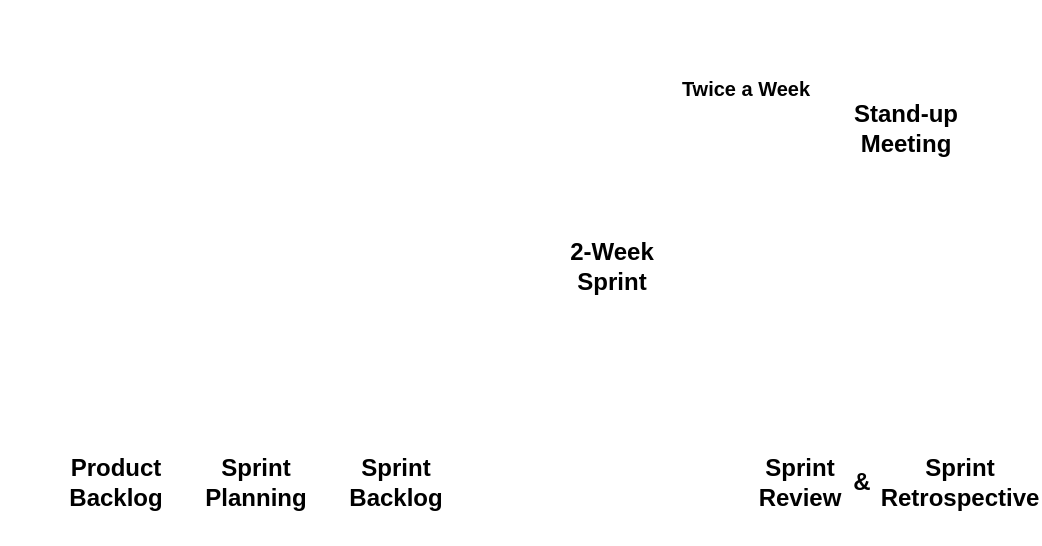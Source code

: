 <mxfile version="20.6.0" type="github" pages="2">
  <diagram id="-uNPK8GDD8U0g4mxpW3N" name="Page-1">
    <mxGraphModel dx="942" dy="606" grid="1" gridSize="10" guides="1" tooltips="1" connect="1" arrows="1" fold="1" page="0" pageScale="1" pageWidth="827" pageHeight="1169" math="0" shadow="0">
      <root>
        <mxCell id="0" />
        <mxCell id="1" parent="0" />
        <mxCell id="MRqg72SrQeY9hRM3BUW8-22" value="" style="group" parent="1" vertex="1" connectable="0">
          <mxGeometry x="87" y="291" width="520" height="272" as="geometry" />
        </mxCell>
        <mxCell id="MRqg72SrQeY9hRM3BUW8-1" value="" style="shape=image;verticalLabelPosition=bottom;labelBackgroundColor=default;verticalAlign=top;aspect=fixed;imageAspect=0;image=https://www.pm-partners.com.au/wp-content/uploads/2021/06/blog-scrum-process-opt.jpg;" parent="MRqg72SrQeY9hRM3BUW8-22" vertex="1">
          <mxGeometry width="520" height="272" as="geometry" />
        </mxCell>
        <mxCell id="MRqg72SrQeY9hRM3BUW8-2" value="" style="rounded=0;whiteSpace=wrap;html=1;fontSize=16;strokeColor=none;" parent="MRqg72SrQeY9hRM3BUW8-22" vertex="1">
          <mxGeometry x="8" width="185" height="143" as="geometry" />
        </mxCell>
        <mxCell id="MRqg72SrQeY9hRM3BUW8-3" value="" style="rounded=0;whiteSpace=wrap;html=1;fontSize=16;strokeColor=none;" parent="MRqg72SrQeY9hRM3BUW8-22" vertex="1">
          <mxGeometry x="30" y="3" width="185" height="143" as="geometry" />
        </mxCell>
        <mxCell id="MRqg72SrQeY9hRM3BUW8-4" value="" style="rounded=0;whiteSpace=wrap;html=1;fontSize=16;strokeColor=none;" parent="MRqg72SrQeY9hRM3BUW8-22" vertex="1">
          <mxGeometry x="133" y="9" width="110" height="90" as="geometry" />
        </mxCell>
        <mxCell id="MRqg72SrQeY9hRM3BUW8-5" value="" style="rounded=0;whiteSpace=wrap;html=1;fontSize=16;strokeColor=none;" parent="MRqg72SrQeY9hRM3BUW8-22" vertex="1">
          <mxGeometry x="363" y="70" width="20" height="10" as="geometry" />
        </mxCell>
        <mxCell id="MRqg72SrQeY9hRM3BUW8-6" value="" style="rounded=0;whiteSpace=wrap;html=1;fontSize=16;strokeColor=none;" parent="MRqg72SrQeY9hRM3BUW8-22" vertex="1">
          <mxGeometry x="413" y="39" width="80" height="30" as="geometry" />
        </mxCell>
        <mxCell id="MRqg72SrQeY9hRM3BUW8-7" value="" style="rounded=0;whiteSpace=wrap;html=1;fontSize=16;strokeColor=none;" parent="MRqg72SrQeY9hRM3BUW8-22" vertex="1">
          <mxGeometry x="30" y="226" width="203" height="43" as="geometry" />
        </mxCell>
        <mxCell id="MRqg72SrQeY9hRM3BUW8-8" value="" style="rounded=0;whiteSpace=wrap;html=1;fontSize=16;strokeColor=none;" parent="MRqg72SrQeY9hRM3BUW8-22" vertex="1">
          <mxGeometry x="413" y="226" width="90" height="33" as="geometry" />
        </mxCell>
        <mxCell id="MRqg72SrQeY9hRM3BUW8-9" value="" style="rounded=0;whiteSpace=wrap;html=1;fontSize=16;strokeColor=none;" parent="MRqg72SrQeY9hRM3BUW8-22" vertex="1">
          <mxGeometry x="273" y="119.5" width="70" height="33" as="geometry" />
        </mxCell>
        <mxCell id="MRqg72SrQeY9hRM3BUW8-10" value="" style="rounded=0;whiteSpace=wrap;html=1;fontSize=16;strokeColor=none;" parent="MRqg72SrQeY9hRM3BUW8-22" vertex="1">
          <mxGeometry x="413" y="129.5" width="90" height="33" as="geometry" />
        </mxCell>
        <mxCell id="MRqg72SrQeY9hRM3BUW8-13" value="Product Backlog" style="rounded=0;whiteSpace=wrap;html=1;fillColor=none;strokeColor=none;fontStyle=1" parent="1" vertex="1">
          <mxGeometry x="110" y="517" width="70" height="30" as="geometry" />
        </mxCell>
        <mxCell id="MRqg72SrQeY9hRM3BUW8-14" value="Sprint Planning" style="rounded=0;whiteSpace=wrap;html=1;fillColor=none;strokeColor=none;fontStyle=1" parent="1" vertex="1">
          <mxGeometry x="180" y="517" width="70" height="30" as="geometry" />
        </mxCell>
        <mxCell id="MRqg72SrQeY9hRM3BUW8-15" value="Sprint Backlog" style="rounded=0;whiteSpace=wrap;html=1;fillColor=none;strokeColor=none;fontStyle=1" parent="1" vertex="1">
          <mxGeometry x="250" y="517" width="70" height="30" as="geometry" />
        </mxCell>
        <mxCell id="MRqg72SrQeY9hRM3BUW8-16" value="2-Week&lt;br&gt;Sprint" style="rounded=0;whiteSpace=wrap;html=1;fillColor=none;strokeColor=none;fontStyle=1" parent="1" vertex="1">
          <mxGeometry x="358" y="409" width="70" height="30" as="geometry" />
        </mxCell>
        <mxCell id="MRqg72SrQeY9hRM3BUW8-18" value="&lt;font style=&quot;font-size: 10px;&quot;&gt;Twice a Week&lt;/font&gt;" style="rounded=0;whiteSpace=wrap;html=1;fillColor=none;strokeColor=none;fontStyle=1" parent="1" vertex="1">
          <mxGeometry x="419" y="320" width="82" height="30" as="geometry" />
        </mxCell>
        <mxCell id="MRqg72SrQeY9hRM3BUW8-19" value="Stand-up Meeting" style="rounded=0;whiteSpace=wrap;html=1;fillColor=none;strokeColor=none;fontStyle=1" parent="1" vertex="1">
          <mxGeometry x="499" y="340" width="82" height="30" as="geometry" />
        </mxCell>
        <mxCell id="MRqg72SrQeY9hRM3BUW8-24" value="" style="group" parent="1" vertex="1" connectable="0">
          <mxGeometry x="452" y="516" width="150" height="31" as="geometry" />
        </mxCell>
        <mxCell id="MRqg72SrQeY9hRM3BUW8-17" value="Sprint Review" style="rounded=0;whiteSpace=wrap;html=1;fillColor=none;strokeColor=none;fontStyle=1" parent="MRqg72SrQeY9hRM3BUW8-24" vertex="1">
          <mxGeometry width="70" height="31" as="geometry" />
        </mxCell>
        <mxCell id="MRqg72SrQeY9hRM3BUW8-21" value="Sprint Retrospective" style="rounded=0;whiteSpace=wrap;html=1;fillColor=none;strokeColor=none;fontStyle=1" parent="MRqg72SrQeY9hRM3BUW8-24" vertex="1">
          <mxGeometry x="80" width="70" height="31" as="geometry" />
        </mxCell>
        <mxCell id="MRqg72SrQeY9hRM3BUW8-23" value="&amp;amp;" style="rounded=0;whiteSpace=wrap;html=1;fillColor=none;strokeColor=none;fontStyle=1" parent="MRqg72SrQeY9hRM3BUW8-24" vertex="1">
          <mxGeometry x="51" width="30" height="31" as="geometry" />
        </mxCell>
      </root>
    </mxGraphModel>
  </diagram>
  <diagram id="7rzUSaqEKeOkCz2lr-Ri" name="Page-2">
    <mxGraphModel dx="650" dy="418" grid="1" gridSize="10" guides="1" tooltips="1" connect="1" arrows="1" fold="1" page="1" pageScale="1" pageWidth="827" pageHeight="1169" math="0" shadow="0">
      <root>
        <mxCell id="0" />
        <mxCell id="1" parent="0" />
        <mxCell id="2s3aP97JNcKoO3tsTwnM-1" value="" style="rounded=0;whiteSpace=wrap;html=1;" vertex="1" parent="1">
          <mxGeometry x="440" y="200" width="80" height="80" as="geometry" />
        </mxCell>
        <mxCell id="2s3aP97JNcKoO3tsTwnM-2" value="" style="rounded=0;whiteSpace=wrap;html=1;" vertex="1" parent="1">
          <mxGeometry x="320" y="200" width="80" height="80" as="geometry" />
        </mxCell>
        <mxCell id="2s3aP97JNcKoO3tsTwnM-5" style="edgeStyle=orthogonalEdgeStyle;rounded=0;orthogonalLoop=1;jettySize=auto;html=1;exitX=0.486;exitY=-0.012;exitDx=0;exitDy=0;exitPerimeter=0;fillColor=#d5e8d4;strokeColor=#82b366;entryX=0.486;entryY=-0.047;entryDx=0;entryDy=0;entryPerimeter=0;" edge="1" parent="1" source="2s3aP97JNcKoO3tsTwnM-3" target="2s3aP97JNcKoO3tsTwnM-4">
          <mxGeometry relative="1" as="geometry">
            <mxPoint x="360" y="140" as="targetPoint" />
            <Array as="points">
              <mxPoint x="480" y="180" />
              <mxPoint x="360" y="180" />
            </Array>
          </mxGeometry>
        </mxCell>
        <mxCell id="2s3aP97JNcKoO3tsTwnM-3" value="" style="html=1;verticalLabelPosition=bottom;align=center;labelBackgroundColor=#ffffff;verticalAlign=top;strokeWidth=2;strokeColor=#0080F0;shadow=0;dashed=0;shape=mxgraph.ios7.icons.data;" vertex="1" parent="1">
          <mxGeometry x="468" y="225.45" width="24" height="29.1" as="geometry" />
        </mxCell>
        <mxCell id="2s3aP97JNcKoO3tsTwnM-4" value="" style="html=1;verticalLabelPosition=bottom;align=center;labelBackgroundColor=#ffffff;verticalAlign=top;strokeWidth=2;strokeColor=#0080F0;shadow=0;dashed=0;shape=mxgraph.ios7.icons.data;" vertex="1" parent="1">
          <mxGeometry x="348" y="225.45" width="24" height="29.1" as="geometry" />
        </mxCell>
        <mxCell id="2s3aP97JNcKoO3tsTwnM-7" value="Azure UK South" style="rounded=0;whiteSpace=wrap;html=1;fillColor=none;strokeColor=none;" vertex="1" parent="1">
          <mxGeometry x="445" y="290" width="70" height="30" as="geometry" />
        </mxCell>
        <mxCell id="2s3aP97JNcKoO3tsTwnM-8" value="Azure UK West" style="rounded=0;whiteSpace=wrap;html=1;fillColor=none;strokeColor=none;" vertex="1" parent="1">
          <mxGeometry x="325" y="290" width="70" height="30" as="geometry" />
        </mxCell>
        <mxCell id="2s3aP97JNcKoO3tsTwnM-9" value="Data Replication" style="rounded=0;whiteSpace=wrap;html=1;fillColor=none;strokeColor=none;" vertex="1" parent="1">
          <mxGeometry x="367" y="154" width="106" height="30" as="geometry" />
        </mxCell>
        <mxCell id="2s3aP97JNcKoO3tsTwnM-10" value="&lt;font style=&quot;font-size: 9px;&quot;&gt;Primary Region&lt;/font&gt;" style="rounded=0;whiteSpace=wrap;html=1;fillColor=none;strokeColor=none;" vertex="1" parent="1">
          <mxGeometry x="445" y="249.55" width="70" height="30" as="geometry" />
        </mxCell>
        <mxCell id="2s3aP97JNcKoO3tsTwnM-11" value="&lt;font style=&quot;font-size: 9px;&quot;&gt;Secondary Region&lt;/font&gt;" style="rounded=0;whiteSpace=wrap;html=1;fillColor=none;strokeColor=none;" vertex="1" parent="1">
          <mxGeometry x="317.5" y="250" width="85" height="30" as="geometry" />
        </mxCell>
      </root>
    </mxGraphModel>
  </diagram>
</mxfile>
